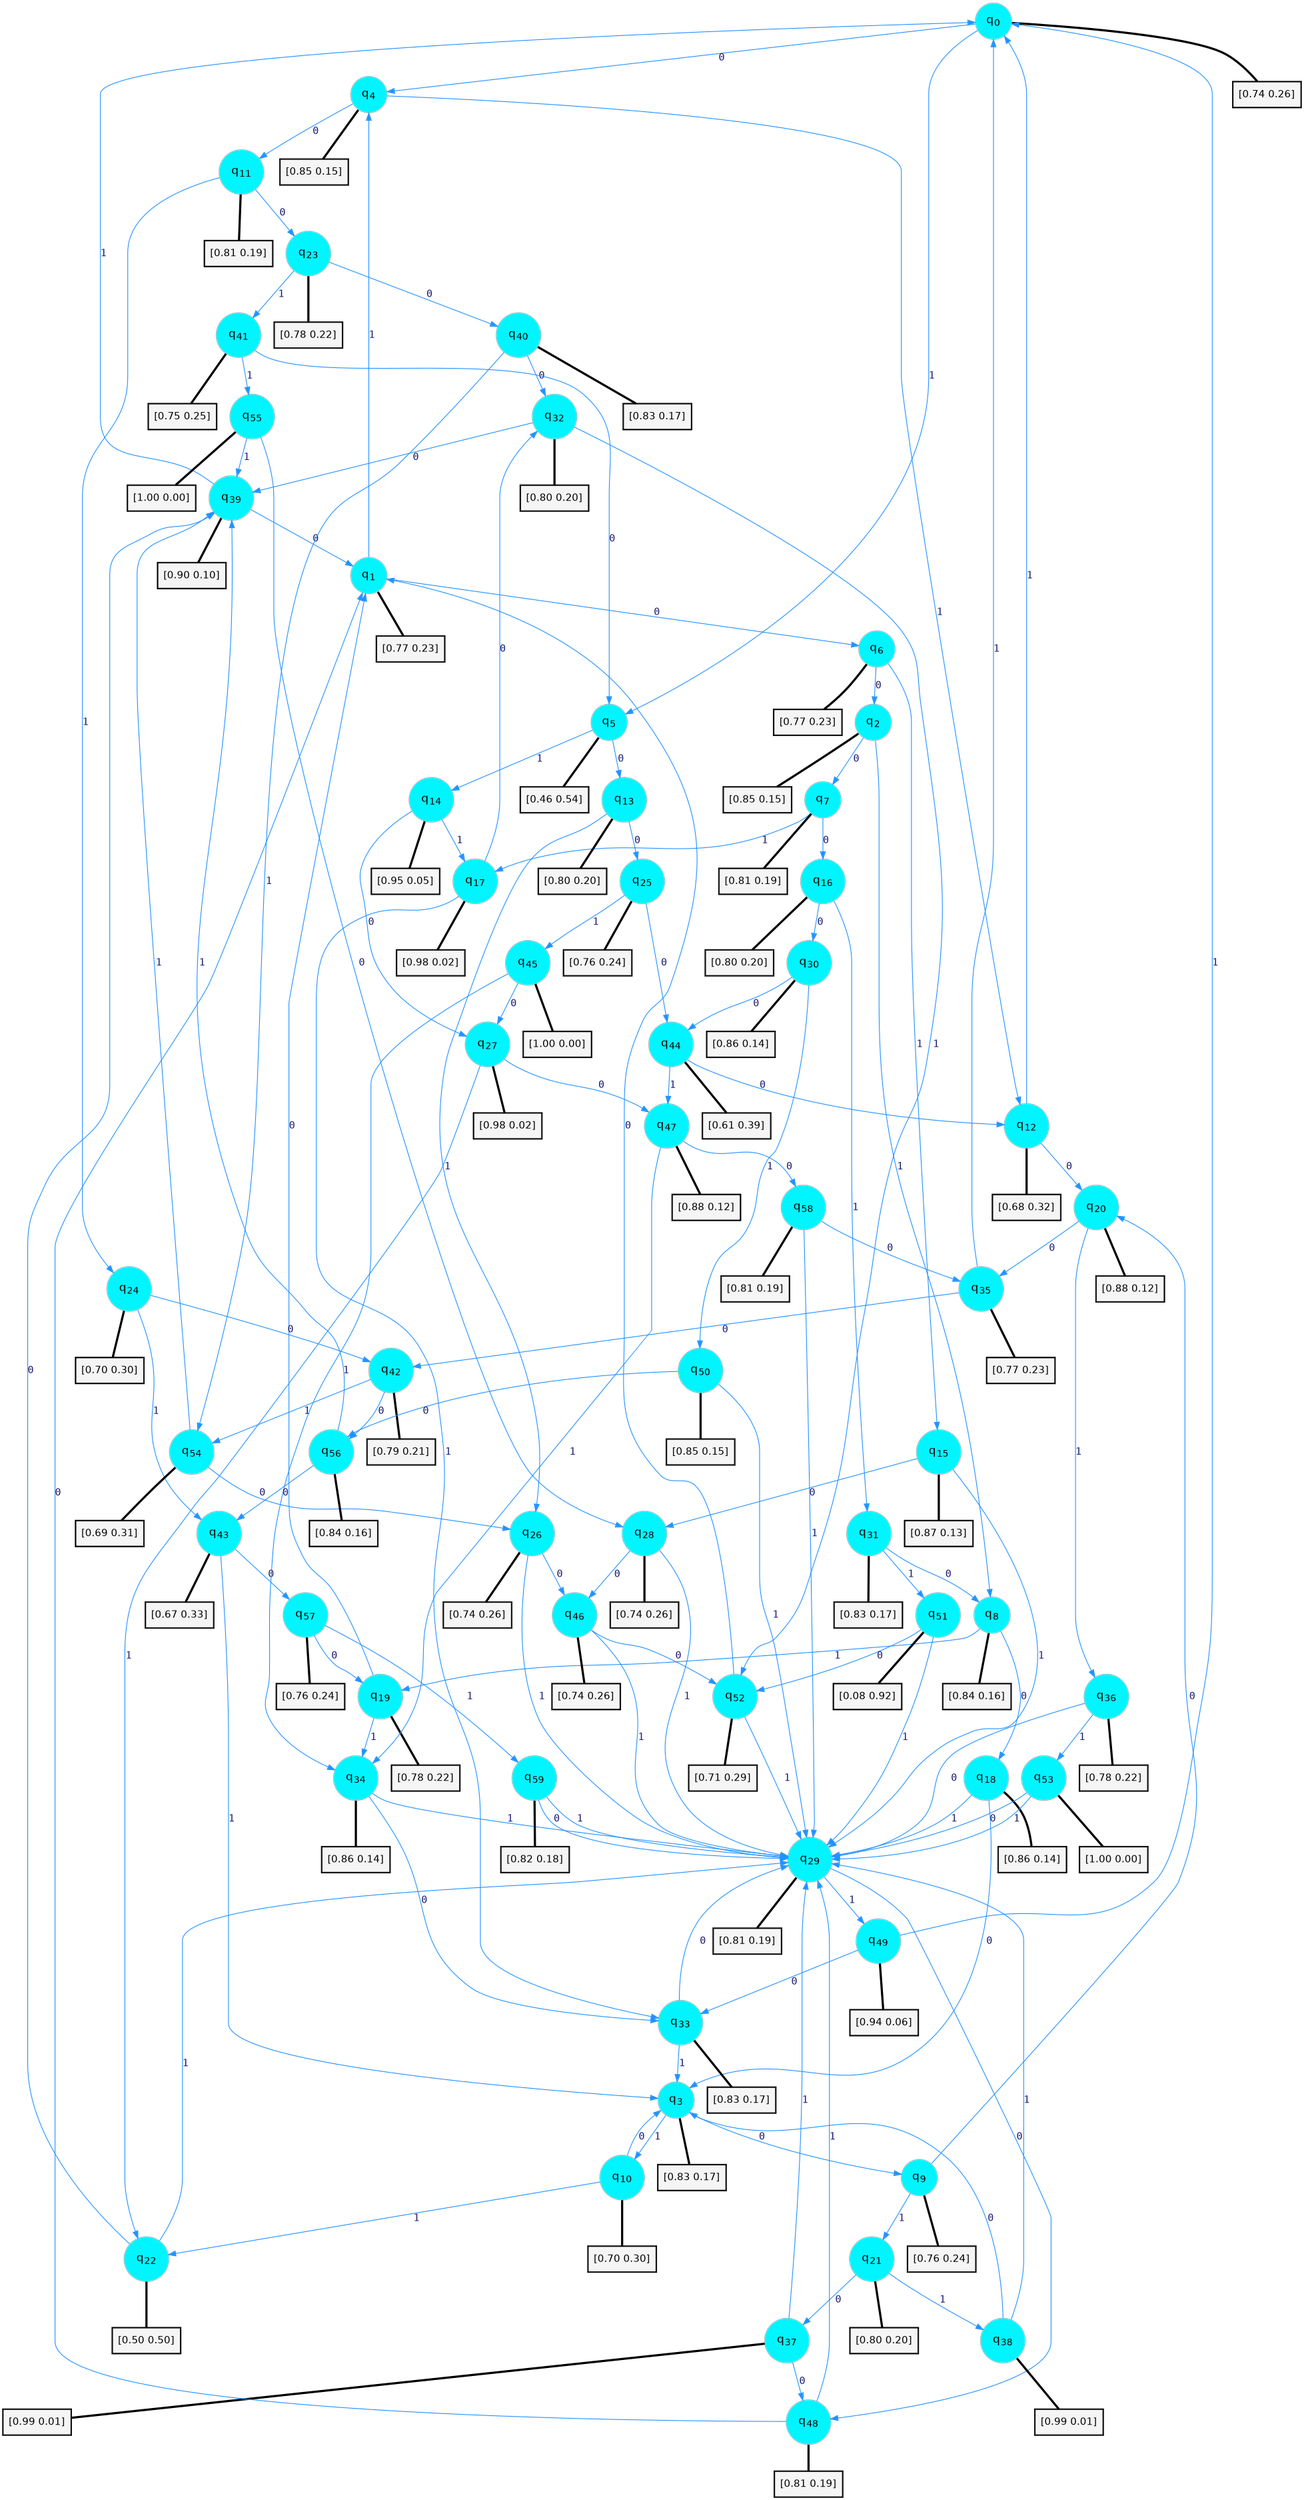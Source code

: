 digraph G {
graph [
bgcolor=transparent, dpi=300, rankdir=TD, size="40,25"];
node [
color=gray, fillcolor=turquoise1, fontcolor=black, fontname=Helvetica, fontsize=16, fontweight=bold, shape=circle, style=filled];
edge [
arrowsize=1, color=dodgerblue1, fontcolor=midnightblue, fontname=courier, fontweight=bold, penwidth=1, style=solid, weight=20];
0[label=<q<SUB>0</SUB>>];
1[label=<q<SUB>1</SUB>>];
2[label=<q<SUB>2</SUB>>];
3[label=<q<SUB>3</SUB>>];
4[label=<q<SUB>4</SUB>>];
5[label=<q<SUB>5</SUB>>];
6[label=<q<SUB>6</SUB>>];
7[label=<q<SUB>7</SUB>>];
8[label=<q<SUB>8</SUB>>];
9[label=<q<SUB>9</SUB>>];
10[label=<q<SUB>10</SUB>>];
11[label=<q<SUB>11</SUB>>];
12[label=<q<SUB>12</SUB>>];
13[label=<q<SUB>13</SUB>>];
14[label=<q<SUB>14</SUB>>];
15[label=<q<SUB>15</SUB>>];
16[label=<q<SUB>16</SUB>>];
17[label=<q<SUB>17</SUB>>];
18[label=<q<SUB>18</SUB>>];
19[label=<q<SUB>19</SUB>>];
20[label=<q<SUB>20</SUB>>];
21[label=<q<SUB>21</SUB>>];
22[label=<q<SUB>22</SUB>>];
23[label=<q<SUB>23</SUB>>];
24[label=<q<SUB>24</SUB>>];
25[label=<q<SUB>25</SUB>>];
26[label=<q<SUB>26</SUB>>];
27[label=<q<SUB>27</SUB>>];
28[label=<q<SUB>28</SUB>>];
29[label=<q<SUB>29</SUB>>];
30[label=<q<SUB>30</SUB>>];
31[label=<q<SUB>31</SUB>>];
32[label=<q<SUB>32</SUB>>];
33[label=<q<SUB>33</SUB>>];
34[label=<q<SUB>34</SUB>>];
35[label=<q<SUB>35</SUB>>];
36[label=<q<SUB>36</SUB>>];
37[label=<q<SUB>37</SUB>>];
38[label=<q<SUB>38</SUB>>];
39[label=<q<SUB>39</SUB>>];
40[label=<q<SUB>40</SUB>>];
41[label=<q<SUB>41</SUB>>];
42[label=<q<SUB>42</SUB>>];
43[label=<q<SUB>43</SUB>>];
44[label=<q<SUB>44</SUB>>];
45[label=<q<SUB>45</SUB>>];
46[label=<q<SUB>46</SUB>>];
47[label=<q<SUB>47</SUB>>];
48[label=<q<SUB>48</SUB>>];
49[label=<q<SUB>49</SUB>>];
50[label=<q<SUB>50</SUB>>];
51[label=<q<SUB>51</SUB>>];
52[label=<q<SUB>52</SUB>>];
53[label=<q<SUB>53</SUB>>];
54[label=<q<SUB>54</SUB>>];
55[label=<q<SUB>55</SUB>>];
56[label=<q<SUB>56</SUB>>];
57[label=<q<SUB>57</SUB>>];
58[label=<q<SUB>58</SUB>>];
59[label=<q<SUB>59</SUB>>];
60[label="[0.74 0.26]", shape=box,fontcolor=black, fontname=Helvetica, fontsize=14, penwidth=2, fillcolor=whitesmoke,color=black];
61[label="[0.77 0.23]", shape=box,fontcolor=black, fontname=Helvetica, fontsize=14, penwidth=2, fillcolor=whitesmoke,color=black];
62[label="[0.85 0.15]", shape=box,fontcolor=black, fontname=Helvetica, fontsize=14, penwidth=2, fillcolor=whitesmoke,color=black];
63[label="[0.83 0.17]", shape=box,fontcolor=black, fontname=Helvetica, fontsize=14, penwidth=2, fillcolor=whitesmoke,color=black];
64[label="[0.85 0.15]", shape=box,fontcolor=black, fontname=Helvetica, fontsize=14, penwidth=2, fillcolor=whitesmoke,color=black];
65[label="[0.46 0.54]", shape=box,fontcolor=black, fontname=Helvetica, fontsize=14, penwidth=2, fillcolor=whitesmoke,color=black];
66[label="[0.77 0.23]", shape=box,fontcolor=black, fontname=Helvetica, fontsize=14, penwidth=2, fillcolor=whitesmoke,color=black];
67[label="[0.81 0.19]", shape=box,fontcolor=black, fontname=Helvetica, fontsize=14, penwidth=2, fillcolor=whitesmoke,color=black];
68[label="[0.84 0.16]", shape=box,fontcolor=black, fontname=Helvetica, fontsize=14, penwidth=2, fillcolor=whitesmoke,color=black];
69[label="[0.76 0.24]", shape=box,fontcolor=black, fontname=Helvetica, fontsize=14, penwidth=2, fillcolor=whitesmoke,color=black];
70[label="[0.70 0.30]", shape=box,fontcolor=black, fontname=Helvetica, fontsize=14, penwidth=2, fillcolor=whitesmoke,color=black];
71[label="[0.81 0.19]", shape=box,fontcolor=black, fontname=Helvetica, fontsize=14, penwidth=2, fillcolor=whitesmoke,color=black];
72[label="[0.68 0.32]", shape=box,fontcolor=black, fontname=Helvetica, fontsize=14, penwidth=2, fillcolor=whitesmoke,color=black];
73[label="[0.80 0.20]", shape=box,fontcolor=black, fontname=Helvetica, fontsize=14, penwidth=2, fillcolor=whitesmoke,color=black];
74[label="[0.95 0.05]", shape=box,fontcolor=black, fontname=Helvetica, fontsize=14, penwidth=2, fillcolor=whitesmoke,color=black];
75[label="[0.87 0.13]", shape=box,fontcolor=black, fontname=Helvetica, fontsize=14, penwidth=2, fillcolor=whitesmoke,color=black];
76[label="[0.80 0.20]", shape=box,fontcolor=black, fontname=Helvetica, fontsize=14, penwidth=2, fillcolor=whitesmoke,color=black];
77[label="[0.98 0.02]", shape=box,fontcolor=black, fontname=Helvetica, fontsize=14, penwidth=2, fillcolor=whitesmoke,color=black];
78[label="[0.86 0.14]", shape=box,fontcolor=black, fontname=Helvetica, fontsize=14, penwidth=2, fillcolor=whitesmoke,color=black];
79[label="[0.78 0.22]", shape=box,fontcolor=black, fontname=Helvetica, fontsize=14, penwidth=2, fillcolor=whitesmoke,color=black];
80[label="[0.88 0.12]", shape=box,fontcolor=black, fontname=Helvetica, fontsize=14, penwidth=2, fillcolor=whitesmoke,color=black];
81[label="[0.80 0.20]", shape=box,fontcolor=black, fontname=Helvetica, fontsize=14, penwidth=2, fillcolor=whitesmoke,color=black];
82[label="[0.50 0.50]", shape=box,fontcolor=black, fontname=Helvetica, fontsize=14, penwidth=2, fillcolor=whitesmoke,color=black];
83[label="[0.78 0.22]", shape=box,fontcolor=black, fontname=Helvetica, fontsize=14, penwidth=2, fillcolor=whitesmoke,color=black];
84[label="[0.70 0.30]", shape=box,fontcolor=black, fontname=Helvetica, fontsize=14, penwidth=2, fillcolor=whitesmoke,color=black];
85[label="[0.76 0.24]", shape=box,fontcolor=black, fontname=Helvetica, fontsize=14, penwidth=2, fillcolor=whitesmoke,color=black];
86[label="[0.74 0.26]", shape=box,fontcolor=black, fontname=Helvetica, fontsize=14, penwidth=2, fillcolor=whitesmoke,color=black];
87[label="[0.98 0.02]", shape=box,fontcolor=black, fontname=Helvetica, fontsize=14, penwidth=2, fillcolor=whitesmoke,color=black];
88[label="[0.74 0.26]", shape=box,fontcolor=black, fontname=Helvetica, fontsize=14, penwidth=2, fillcolor=whitesmoke,color=black];
89[label="[0.81 0.19]", shape=box,fontcolor=black, fontname=Helvetica, fontsize=14, penwidth=2, fillcolor=whitesmoke,color=black];
90[label="[0.86 0.14]", shape=box,fontcolor=black, fontname=Helvetica, fontsize=14, penwidth=2, fillcolor=whitesmoke,color=black];
91[label="[0.83 0.17]", shape=box,fontcolor=black, fontname=Helvetica, fontsize=14, penwidth=2, fillcolor=whitesmoke,color=black];
92[label="[0.80 0.20]", shape=box,fontcolor=black, fontname=Helvetica, fontsize=14, penwidth=2, fillcolor=whitesmoke,color=black];
93[label="[0.83 0.17]", shape=box,fontcolor=black, fontname=Helvetica, fontsize=14, penwidth=2, fillcolor=whitesmoke,color=black];
94[label="[0.86 0.14]", shape=box,fontcolor=black, fontname=Helvetica, fontsize=14, penwidth=2, fillcolor=whitesmoke,color=black];
95[label="[0.77 0.23]", shape=box,fontcolor=black, fontname=Helvetica, fontsize=14, penwidth=2, fillcolor=whitesmoke,color=black];
96[label="[0.78 0.22]", shape=box,fontcolor=black, fontname=Helvetica, fontsize=14, penwidth=2, fillcolor=whitesmoke,color=black];
97[label="[0.99 0.01]", shape=box,fontcolor=black, fontname=Helvetica, fontsize=14, penwidth=2, fillcolor=whitesmoke,color=black];
98[label="[0.99 0.01]", shape=box,fontcolor=black, fontname=Helvetica, fontsize=14, penwidth=2, fillcolor=whitesmoke,color=black];
99[label="[0.90 0.10]", shape=box,fontcolor=black, fontname=Helvetica, fontsize=14, penwidth=2, fillcolor=whitesmoke,color=black];
100[label="[0.83 0.17]", shape=box,fontcolor=black, fontname=Helvetica, fontsize=14, penwidth=2, fillcolor=whitesmoke,color=black];
101[label="[0.75 0.25]", shape=box,fontcolor=black, fontname=Helvetica, fontsize=14, penwidth=2, fillcolor=whitesmoke,color=black];
102[label="[0.79 0.21]", shape=box,fontcolor=black, fontname=Helvetica, fontsize=14, penwidth=2, fillcolor=whitesmoke,color=black];
103[label="[0.67 0.33]", shape=box,fontcolor=black, fontname=Helvetica, fontsize=14, penwidth=2, fillcolor=whitesmoke,color=black];
104[label="[0.61 0.39]", shape=box,fontcolor=black, fontname=Helvetica, fontsize=14, penwidth=2, fillcolor=whitesmoke,color=black];
105[label="[1.00 0.00]", shape=box,fontcolor=black, fontname=Helvetica, fontsize=14, penwidth=2, fillcolor=whitesmoke,color=black];
106[label="[0.74 0.26]", shape=box,fontcolor=black, fontname=Helvetica, fontsize=14, penwidth=2, fillcolor=whitesmoke,color=black];
107[label="[0.88 0.12]", shape=box,fontcolor=black, fontname=Helvetica, fontsize=14, penwidth=2, fillcolor=whitesmoke,color=black];
108[label="[0.81 0.19]", shape=box,fontcolor=black, fontname=Helvetica, fontsize=14, penwidth=2, fillcolor=whitesmoke,color=black];
109[label="[0.94 0.06]", shape=box,fontcolor=black, fontname=Helvetica, fontsize=14, penwidth=2, fillcolor=whitesmoke,color=black];
110[label="[0.85 0.15]", shape=box,fontcolor=black, fontname=Helvetica, fontsize=14, penwidth=2, fillcolor=whitesmoke,color=black];
111[label="[0.08 0.92]", shape=box,fontcolor=black, fontname=Helvetica, fontsize=14, penwidth=2, fillcolor=whitesmoke,color=black];
112[label="[0.71 0.29]", shape=box,fontcolor=black, fontname=Helvetica, fontsize=14, penwidth=2, fillcolor=whitesmoke,color=black];
113[label="[1.00 0.00]", shape=box,fontcolor=black, fontname=Helvetica, fontsize=14, penwidth=2, fillcolor=whitesmoke,color=black];
114[label="[0.69 0.31]", shape=box,fontcolor=black, fontname=Helvetica, fontsize=14, penwidth=2, fillcolor=whitesmoke,color=black];
115[label="[1.00 0.00]", shape=box,fontcolor=black, fontname=Helvetica, fontsize=14, penwidth=2, fillcolor=whitesmoke,color=black];
116[label="[0.84 0.16]", shape=box,fontcolor=black, fontname=Helvetica, fontsize=14, penwidth=2, fillcolor=whitesmoke,color=black];
117[label="[0.76 0.24]", shape=box,fontcolor=black, fontname=Helvetica, fontsize=14, penwidth=2, fillcolor=whitesmoke,color=black];
118[label="[0.81 0.19]", shape=box,fontcolor=black, fontname=Helvetica, fontsize=14, penwidth=2, fillcolor=whitesmoke,color=black];
119[label="[0.82 0.18]", shape=box,fontcolor=black, fontname=Helvetica, fontsize=14, penwidth=2, fillcolor=whitesmoke,color=black];
0->4 [label=0];
0->5 [label=1];
0->60 [arrowhead=none, penwidth=3,color=black];
1->6 [label=0];
1->4 [label=1];
1->61 [arrowhead=none, penwidth=3,color=black];
2->7 [label=0];
2->8 [label=1];
2->62 [arrowhead=none, penwidth=3,color=black];
3->9 [label=0];
3->10 [label=1];
3->63 [arrowhead=none, penwidth=3,color=black];
4->11 [label=0];
4->12 [label=1];
4->64 [arrowhead=none, penwidth=3,color=black];
5->13 [label=0];
5->14 [label=1];
5->65 [arrowhead=none, penwidth=3,color=black];
6->2 [label=0];
6->15 [label=1];
6->66 [arrowhead=none, penwidth=3,color=black];
7->16 [label=0];
7->17 [label=1];
7->67 [arrowhead=none, penwidth=3,color=black];
8->18 [label=0];
8->19 [label=1];
8->68 [arrowhead=none, penwidth=3,color=black];
9->20 [label=0];
9->21 [label=1];
9->69 [arrowhead=none, penwidth=3,color=black];
10->3 [label=0];
10->22 [label=1];
10->70 [arrowhead=none, penwidth=3,color=black];
11->23 [label=0];
11->24 [label=1];
11->71 [arrowhead=none, penwidth=3,color=black];
12->20 [label=0];
12->0 [label=1];
12->72 [arrowhead=none, penwidth=3,color=black];
13->25 [label=0];
13->26 [label=1];
13->73 [arrowhead=none, penwidth=3,color=black];
14->27 [label=0];
14->17 [label=1];
14->74 [arrowhead=none, penwidth=3,color=black];
15->28 [label=0];
15->29 [label=1];
15->75 [arrowhead=none, penwidth=3,color=black];
16->30 [label=0];
16->31 [label=1];
16->76 [arrowhead=none, penwidth=3,color=black];
17->32 [label=0];
17->33 [label=1];
17->77 [arrowhead=none, penwidth=3,color=black];
18->3 [label=0];
18->29 [label=1];
18->78 [arrowhead=none, penwidth=3,color=black];
19->1 [label=0];
19->34 [label=1];
19->79 [arrowhead=none, penwidth=3,color=black];
20->35 [label=0];
20->36 [label=1];
20->80 [arrowhead=none, penwidth=3,color=black];
21->37 [label=0];
21->38 [label=1];
21->81 [arrowhead=none, penwidth=3,color=black];
22->39 [label=0];
22->29 [label=1];
22->82 [arrowhead=none, penwidth=3,color=black];
23->40 [label=0];
23->41 [label=1];
23->83 [arrowhead=none, penwidth=3,color=black];
24->42 [label=0];
24->43 [label=1];
24->84 [arrowhead=none, penwidth=3,color=black];
25->44 [label=0];
25->45 [label=1];
25->85 [arrowhead=none, penwidth=3,color=black];
26->46 [label=0];
26->29 [label=1];
26->86 [arrowhead=none, penwidth=3,color=black];
27->47 [label=0];
27->22 [label=1];
27->87 [arrowhead=none, penwidth=3,color=black];
28->46 [label=0];
28->29 [label=1];
28->88 [arrowhead=none, penwidth=3,color=black];
29->48 [label=0];
29->49 [label=1];
29->89 [arrowhead=none, penwidth=3,color=black];
30->44 [label=0];
30->50 [label=1];
30->90 [arrowhead=none, penwidth=3,color=black];
31->8 [label=0];
31->51 [label=1];
31->91 [arrowhead=none, penwidth=3,color=black];
32->39 [label=0];
32->52 [label=1];
32->92 [arrowhead=none, penwidth=3,color=black];
33->29 [label=0];
33->3 [label=1];
33->93 [arrowhead=none, penwidth=3,color=black];
34->33 [label=0];
34->29 [label=1];
34->94 [arrowhead=none, penwidth=3,color=black];
35->42 [label=0];
35->0 [label=1];
35->95 [arrowhead=none, penwidth=3,color=black];
36->29 [label=0];
36->53 [label=1];
36->96 [arrowhead=none, penwidth=3,color=black];
37->48 [label=0];
37->29 [label=1];
37->97 [arrowhead=none, penwidth=3,color=black];
38->3 [label=0];
38->29 [label=1];
38->98 [arrowhead=none, penwidth=3,color=black];
39->1 [label=0];
39->0 [label=1];
39->99 [arrowhead=none, penwidth=3,color=black];
40->32 [label=0];
40->54 [label=1];
40->100 [arrowhead=none, penwidth=3,color=black];
41->5 [label=0];
41->55 [label=1];
41->101 [arrowhead=none, penwidth=3,color=black];
42->56 [label=0];
42->54 [label=1];
42->102 [arrowhead=none, penwidth=3,color=black];
43->57 [label=0];
43->3 [label=1];
43->103 [arrowhead=none, penwidth=3,color=black];
44->12 [label=0];
44->47 [label=1];
44->104 [arrowhead=none, penwidth=3,color=black];
45->27 [label=0];
45->34 [label=1];
45->105 [arrowhead=none, penwidth=3,color=black];
46->52 [label=0];
46->29 [label=1];
46->106 [arrowhead=none, penwidth=3,color=black];
47->58 [label=0];
47->34 [label=1];
47->107 [arrowhead=none, penwidth=3,color=black];
48->1 [label=0];
48->29 [label=1];
48->108 [arrowhead=none, penwidth=3,color=black];
49->33 [label=0];
49->0 [label=1];
49->109 [arrowhead=none, penwidth=3,color=black];
50->56 [label=0];
50->29 [label=1];
50->110 [arrowhead=none, penwidth=3,color=black];
51->52 [label=0];
51->29 [label=1];
51->111 [arrowhead=none, penwidth=3,color=black];
52->1 [label=0];
52->29 [label=1];
52->112 [arrowhead=none, penwidth=3,color=black];
53->29 [label=0];
53->29 [label=1];
53->113 [arrowhead=none, penwidth=3,color=black];
54->26 [label=0];
54->39 [label=1];
54->114 [arrowhead=none, penwidth=3,color=black];
55->28 [label=0];
55->39 [label=1];
55->115 [arrowhead=none, penwidth=3,color=black];
56->43 [label=0];
56->39 [label=1];
56->116 [arrowhead=none, penwidth=3,color=black];
57->19 [label=0];
57->59 [label=1];
57->117 [arrowhead=none, penwidth=3,color=black];
58->35 [label=0];
58->29 [label=1];
58->118 [arrowhead=none, penwidth=3,color=black];
59->29 [label=0];
59->29 [label=1];
59->119 [arrowhead=none, penwidth=3,color=black];
}
